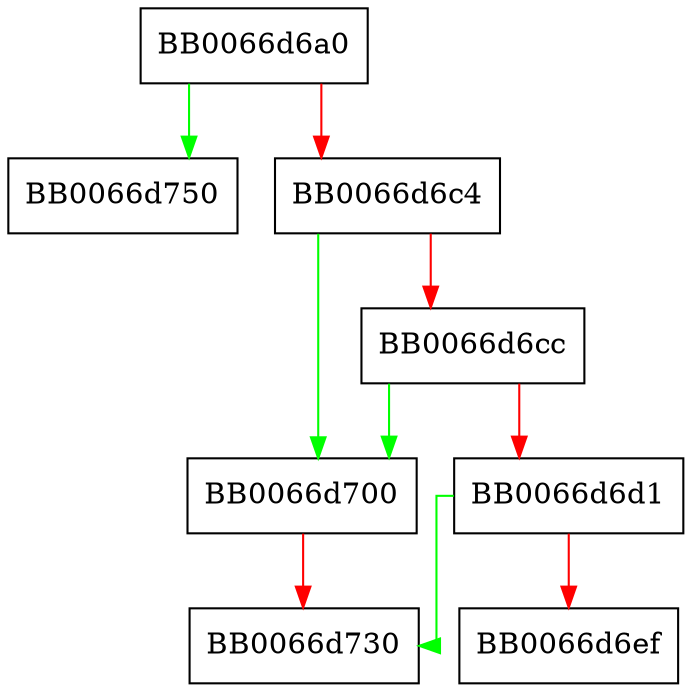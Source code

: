digraph SXNET_add_id_asc {
  node [shape="box"];
  graph [splines=ortho];
  BB0066d6a0 -> BB0066d750 [color="green"];
  BB0066d6a0 -> BB0066d6c4 [color="red"];
  BB0066d6c4 -> BB0066d700 [color="green"];
  BB0066d6c4 -> BB0066d6cc [color="red"];
  BB0066d6cc -> BB0066d700 [color="green"];
  BB0066d6cc -> BB0066d6d1 [color="red"];
  BB0066d6d1 -> BB0066d730 [color="green"];
  BB0066d6d1 -> BB0066d6ef [color="red"];
  BB0066d700 -> BB0066d730 [color="red"];
}
